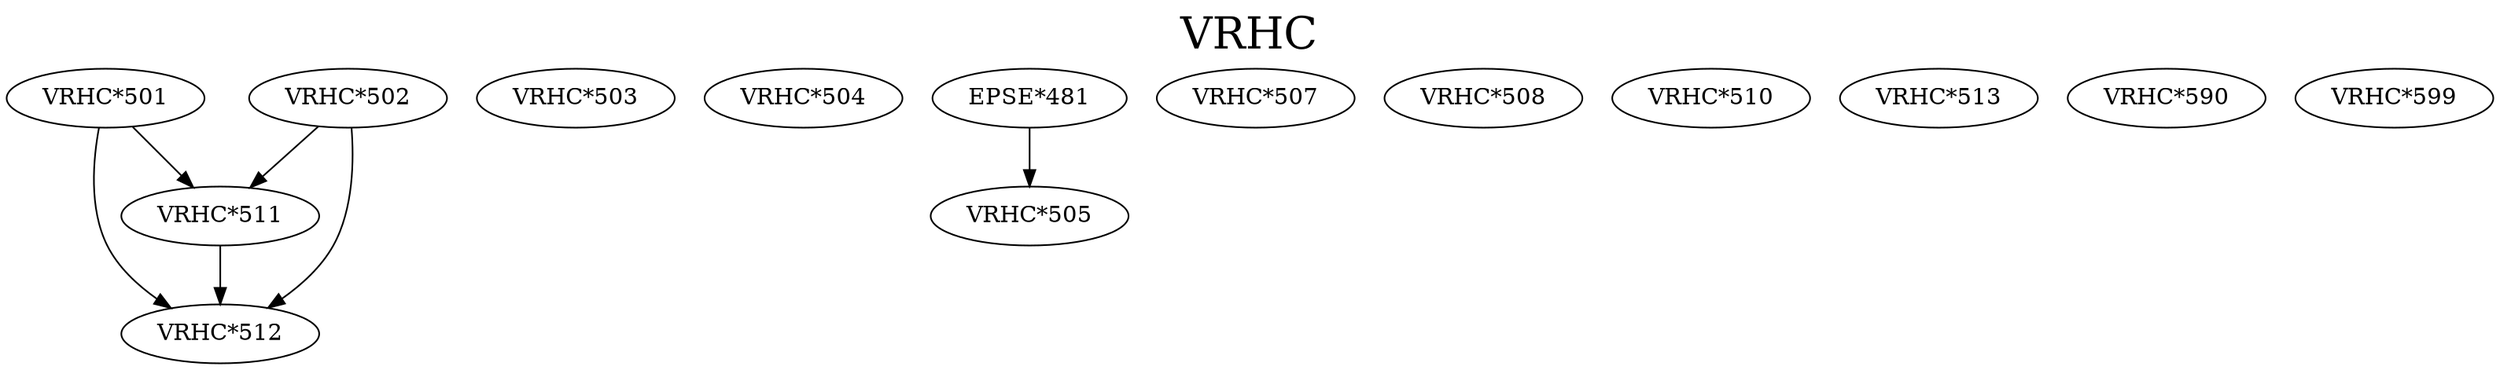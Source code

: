 digraph VRHC {
labelloc = "t";
label = "VRHC"
fontsize = 27;
"VRHC*501"
"VRHC*502"
"VRHC*503"
"VRHC*504"
"EPSE*481" -> "VRHC*505" [style=solid]
"VRHC*507"
"VRHC*508"
"VRHC*510"
"VRHC*501" -> "VRHC*511"
"VRHC*502" -> "VRHC*511"
"VRHC*501" -> "VRHC*512"
"VRHC*502" -> "VRHC*512"
"VRHC*511" -> "VRHC*512"
"VRHC*513"
"VRHC*590"
"VRHC*599"
}
